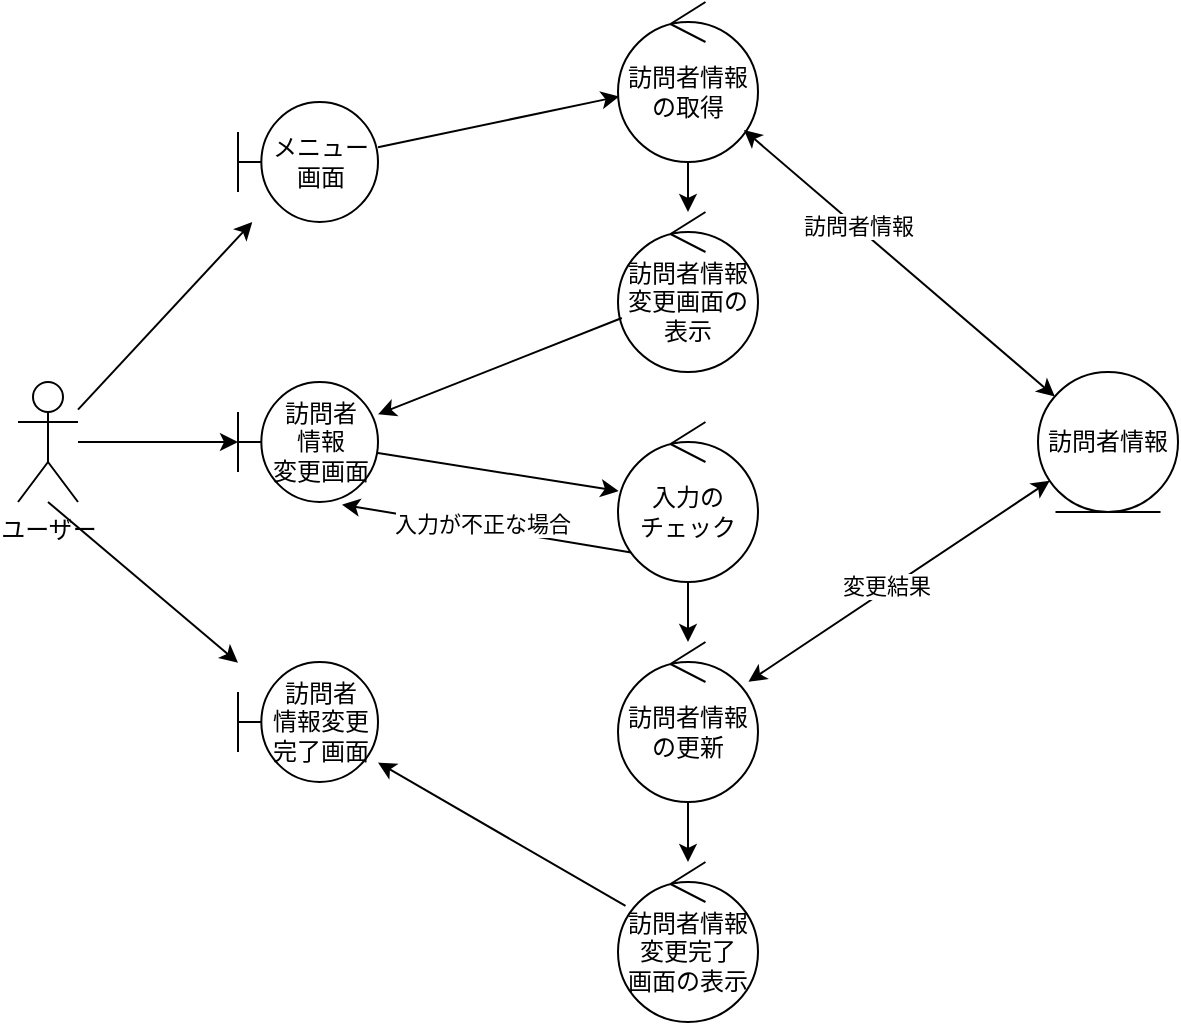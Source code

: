 <mxfile version="28.1.2">
  <diagram name="ページ1" id="7qCAoNPdHg6Iw15WoQ4G">
    <mxGraphModel dx="786" dy="516" grid="1" gridSize="10" guides="1" tooltips="1" connect="1" arrows="1" fold="1" page="1" pageScale="1" pageWidth="1600" pageHeight="1200" math="0" shadow="0">
      <root>
        <mxCell id="0" />
        <mxCell id="1" parent="0" />
        <mxCell id="e9E5ZvjCUDgJ38E4ZVx5-1" value="ユーザー" style="shape=umlActor;verticalLabelPosition=bottom;verticalAlign=top;html=1;" vertex="1" parent="1">
          <mxGeometry x="100" y="570" width="30" height="60" as="geometry" />
        </mxCell>
        <mxCell id="e9E5ZvjCUDgJ38E4ZVx5-3" value="メニュー&lt;br&gt;画面" style="shape=umlBoundary;whiteSpace=wrap;html=1;" vertex="1" parent="1">
          <mxGeometry x="210" y="430" width="70" height="60" as="geometry" />
        </mxCell>
        <mxCell id="e9E5ZvjCUDgJ38E4ZVx5-4" value="訪問者情報の取得" style="ellipse;shape=umlControl;whiteSpace=wrap;html=1;" vertex="1" parent="1">
          <mxGeometry x="400" y="380" width="70" height="80" as="geometry" />
        </mxCell>
        <mxCell id="e9E5ZvjCUDgJ38E4ZVx5-5" value="訪問者情報" style="ellipse;shape=umlEntity;whiteSpace=wrap;html=1;" vertex="1" parent="1">
          <mxGeometry x="610" y="565" width="70" height="70" as="geometry" />
        </mxCell>
        <mxCell id="e9E5ZvjCUDgJ38E4ZVx5-6" value="" style="endArrow=classic;html=1;rounded=0;" edge="1" parent="1" source="e9E5ZvjCUDgJ38E4ZVx5-1" target="e9E5ZvjCUDgJ38E4ZVx5-3">
          <mxGeometry width="50" height="50" relative="1" as="geometry">
            <mxPoint x="380" y="620" as="sourcePoint" />
            <mxPoint x="430" y="570" as="targetPoint" />
          </mxGeometry>
        </mxCell>
        <mxCell id="e9E5ZvjCUDgJ38E4ZVx5-7" value="" style="endArrow=classic;html=1;rounded=0;" edge="1" parent="1" source="e9E5ZvjCUDgJ38E4ZVx5-3" target="e9E5ZvjCUDgJ38E4ZVx5-4">
          <mxGeometry width="50" height="50" relative="1" as="geometry">
            <mxPoint x="380" y="620" as="sourcePoint" />
            <mxPoint x="430" y="570" as="targetPoint" />
          </mxGeometry>
        </mxCell>
        <mxCell id="e9E5ZvjCUDgJ38E4ZVx5-9" value="" style="endArrow=classic;startArrow=classic;html=1;rounded=0;" edge="1" parent="1" source="e9E5ZvjCUDgJ38E4ZVx5-4" target="e9E5ZvjCUDgJ38E4ZVx5-5">
          <mxGeometry width="50" height="50" relative="1" as="geometry">
            <mxPoint x="380" y="620" as="sourcePoint" />
            <mxPoint x="430" y="570" as="targetPoint" />
          </mxGeometry>
        </mxCell>
        <mxCell id="e9E5ZvjCUDgJ38E4ZVx5-28" value="訪問者情報" style="edgeLabel;html=1;align=center;verticalAlign=middle;resizable=0;points=[];" vertex="1" connectable="0" parent="e9E5ZvjCUDgJ38E4ZVx5-9">
          <mxGeometry x="-0.284" y="1" relative="1" as="geometry">
            <mxPoint y="1" as="offset" />
          </mxGeometry>
        </mxCell>
        <mxCell id="e9E5ZvjCUDgJ38E4ZVx5-10" value="訪問者情報&lt;br&gt;変更画面の&lt;br&gt;表示" style="ellipse;shape=umlControl;whiteSpace=wrap;html=1;" vertex="1" parent="1">
          <mxGeometry x="400" y="485" width="70" height="80" as="geometry" />
        </mxCell>
        <mxCell id="e9E5ZvjCUDgJ38E4ZVx5-11" value="" style="endArrow=classic;html=1;rounded=0;" edge="1" parent="1" source="e9E5ZvjCUDgJ38E4ZVx5-4" target="e9E5ZvjCUDgJ38E4ZVx5-10">
          <mxGeometry width="50" height="50" relative="1" as="geometry">
            <mxPoint x="380" y="500" as="sourcePoint" />
            <mxPoint x="430" y="450" as="targetPoint" />
          </mxGeometry>
        </mxCell>
        <mxCell id="e9E5ZvjCUDgJ38E4ZVx5-12" value="訪問者&lt;br&gt;情報&lt;br&gt;変更画面" style="shape=umlBoundary;whiteSpace=wrap;html=1;" vertex="1" parent="1">
          <mxGeometry x="210" y="570" width="70" height="60" as="geometry" />
        </mxCell>
        <mxCell id="e9E5ZvjCUDgJ38E4ZVx5-13" value="" style="endArrow=classic;html=1;rounded=0;" edge="1" parent="1" source="e9E5ZvjCUDgJ38E4ZVx5-10" target="e9E5ZvjCUDgJ38E4ZVx5-12">
          <mxGeometry width="50" height="50" relative="1" as="geometry">
            <mxPoint x="380" y="650" as="sourcePoint" />
            <mxPoint x="430" y="600" as="targetPoint" />
          </mxGeometry>
        </mxCell>
        <mxCell id="e9E5ZvjCUDgJ38E4ZVx5-14" value="" style="endArrow=classic;html=1;rounded=0;" edge="1" parent="1" source="e9E5ZvjCUDgJ38E4ZVx5-1" target="e9E5ZvjCUDgJ38E4ZVx5-12">
          <mxGeometry width="50" height="50" relative="1" as="geometry">
            <mxPoint x="380" y="650" as="sourcePoint" />
            <mxPoint x="430" y="600" as="targetPoint" />
          </mxGeometry>
        </mxCell>
        <mxCell id="e9E5ZvjCUDgJ38E4ZVx5-15" value="訪問者情報&lt;br&gt;の更新" style="ellipse;shape=umlControl;whiteSpace=wrap;html=1;" vertex="1" parent="1">
          <mxGeometry x="400" y="700" width="70" height="80" as="geometry" />
        </mxCell>
        <mxCell id="e9E5ZvjCUDgJ38E4ZVx5-16" value="" style="endArrow=classic;html=1;rounded=0;" edge="1" parent="1" source="e9E5ZvjCUDgJ38E4ZVx5-12" target="e9E5ZvjCUDgJ38E4ZVx5-33">
          <mxGeometry width="50" height="50" relative="1" as="geometry">
            <mxPoint x="380" y="720" as="sourcePoint" />
            <mxPoint x="430" y="670" as="targetPoint" />
          </mxGeometry>
        </mxCell>
        <mxCell id="e9E5ZvjCUDgJ38E4ZVx5-17" value="" style="endArrow=classic;startArrow=classic;html=1;rounded=0;" edge="1" parent="1" source="e9E5ZvjCUDgJ38E4ZVx5-15" target="e9E5ZvjCUDgJ38E4ZVx5-5">
          <mxGeometry width="50" height="50" relative="1" as="geometry">
            <mxPoint x="550" y="600" as="sourcePoint" />
            <mxPoint x="691" y="691" as="targetPoint" />
          </mxGeometry>
        </mxCell>
        <mxCell id="e9E5ZvjCUDgJ38E4ZVx5-30" value="変更結果" style="edgeLabel;html=1;align=center;verticalAlign=middle;resizable=0;points=[];" vertex="1" connectable="0" parent="e9E5ZvjCUDgJ38E4ZVx5-17">
          <mxGeometry x="-0.079" y="2" relative="1" as="geometry">
            <mxPoint as="offset" />
          </mxGeometry>
        </mxCell>
        <mxCell id="e9E5ZvjCUDgJ38E4ZVx5-18" value="訪問者情報&lt;br&gt;変更完了&lt;br&gt;画面の表示" style="ellipse;shape=umlControl;whiteSpace=wrap;html=1;" vertex="1" parent="1">
          <mxGeometry x="400" y="810" width="70" height="80" as="geometry" />
        </mxCell>
        <mxCell id="e9E5ZvjCUDgJ38E4ZVx5-19" value="" style="endArrow=classic;html=1;rounded=0;" edge="1" parent="1" source="e9E5ZvjCUDgJ38E4ZVx5-15" target="e9E5ZvjCUDgJ38E4ZVx5-18">
          <mxGeometry width="50" height="50" relative="1" as="geometry">
            <mxPoint x="380" y="650" as="sourcePoint" />
            <mxPoint x="430" y="600" as="targetPoint" />
          </mxGeometry>
        </mxCell>
        <mxCell id="e9E5ZvjCUDgJ38E4ZVx5-20" value="訪問者&lt;br&gt;情報変更&lt;br&gt;完了画面" style="shape=umlBoundary;whiteSpace=wrap;html=1;" vertex="1" parent="1">
          <mxGeometry x="210" y="710" width="70" height="60" as="geometry" />
        </mxCell>
        <mxCell id="e9E5ZvjCUDgJ38E4ZVx5-21" value="" style="endArrow=classic;html=1;rounded=0;" edge="1" parent="1" target="e9E5ZvjCUDgJ38E4ZVx5-20">
          <mxGeometry width="50" height="50" relative="1" as="geometry">
            <mxPoint x="115" y="630" as="sourcePoint" />
            <mxPoint x="430" y="710" as="targetPoint" />
          </mxGeometry>
        </mxCell>
        <mxCell id="e9E5ZvjCUDgJ38E4ZVx5-22" value="" style="endArrow=classic;html=1;rounded=0;" edge="1" parent="1" source="e9E5ZvjCUDgJ38E4ZVx5-18" target="e9E5ZvjCUDgJ38E4ZVx5-20">
          <mxGeometry width="50" height="50" relative="1" as="geometry">
            <mxPoint x="380" y="800" as="sourcePoint" />
            <mxPoint x="430" y="750" as="targetPoint" />
          </mxGeometry>
        </mxCell>
        <mxCell id="e9E5ZvjCUDgJ38E4ZVx5-24" value="" style="endArrow=classic;html=1;rounded=0;entryX=0.743;entryY=1.022;entryDx=0;entryDy=0;entryPerimeter=0;exitX=0.105;exitY=0.817;exitDx=0;exitDy=0;exitPerimeter=0;" edge="1" parent="1" source="e9E5ZvjCUDgJ38E4ZVx5-33" target="e9E5ZvjCUDgJ38E4ZVx5-12">
          <mxGeometry width="50" height="50" relative="1" as="geometry">
            <mxPoint x="390" y="650" as="sourcePoint" />
            <mxPoint x="290" y="630" as="targetPoint" />
          </mxGeometry>
        </mxCell>
        <mxCell id="e9E5ZvjCUDgJ38E4ZVx5-32" value="入力が不正な場合" style="edgeLabel;html=1;align=center;verticalAlign=middle;resizable=0;points=[];" vertex="1" connectable="0" parent="e9E5ZvjCUDgJ38E4ZVx5-24">
          <mxGeometry x="0.038" y="-1" relative="1" as="geometry">
            <mxPoint y="-1" as="offset" />
          </mxGeometry>
        </mxCell>
        <mxCell id="e9E5ZvjCUDgJ38E4ZVx5-33" value="入力の&lt;br&gt;チェック" style="ellipse;shape=umlControl;whiteSpace=wrap;html=1;" vertex="1" parent="1">
          <mxGeometry x="400" y="590" width="70" height="80" as="geometry" />
        </mxCell>
        <mxCell id="e9E5ZvjCUDgJ38E4ZVx5-34" value="" style="endArrow=classic;html=1;rounded=0;" edge="1" parent="1" source="e9E5ZvjCUDgJ38E4ZVx5-33" target="e9E5ZvjCUDgJ38E4ZVx5-15">
          <mxGeometry width="50" height="50" relative="1" as="geometry">
            <mxPoint x="340" y="610" as="sourcePoint" />
            <mxPoint x="460" y="629" as="targetPoint" />
          </mxGeometry>
        </mxCell>
      </root>
    </mxGraphModel>
  </diagram>
</mxfile>
